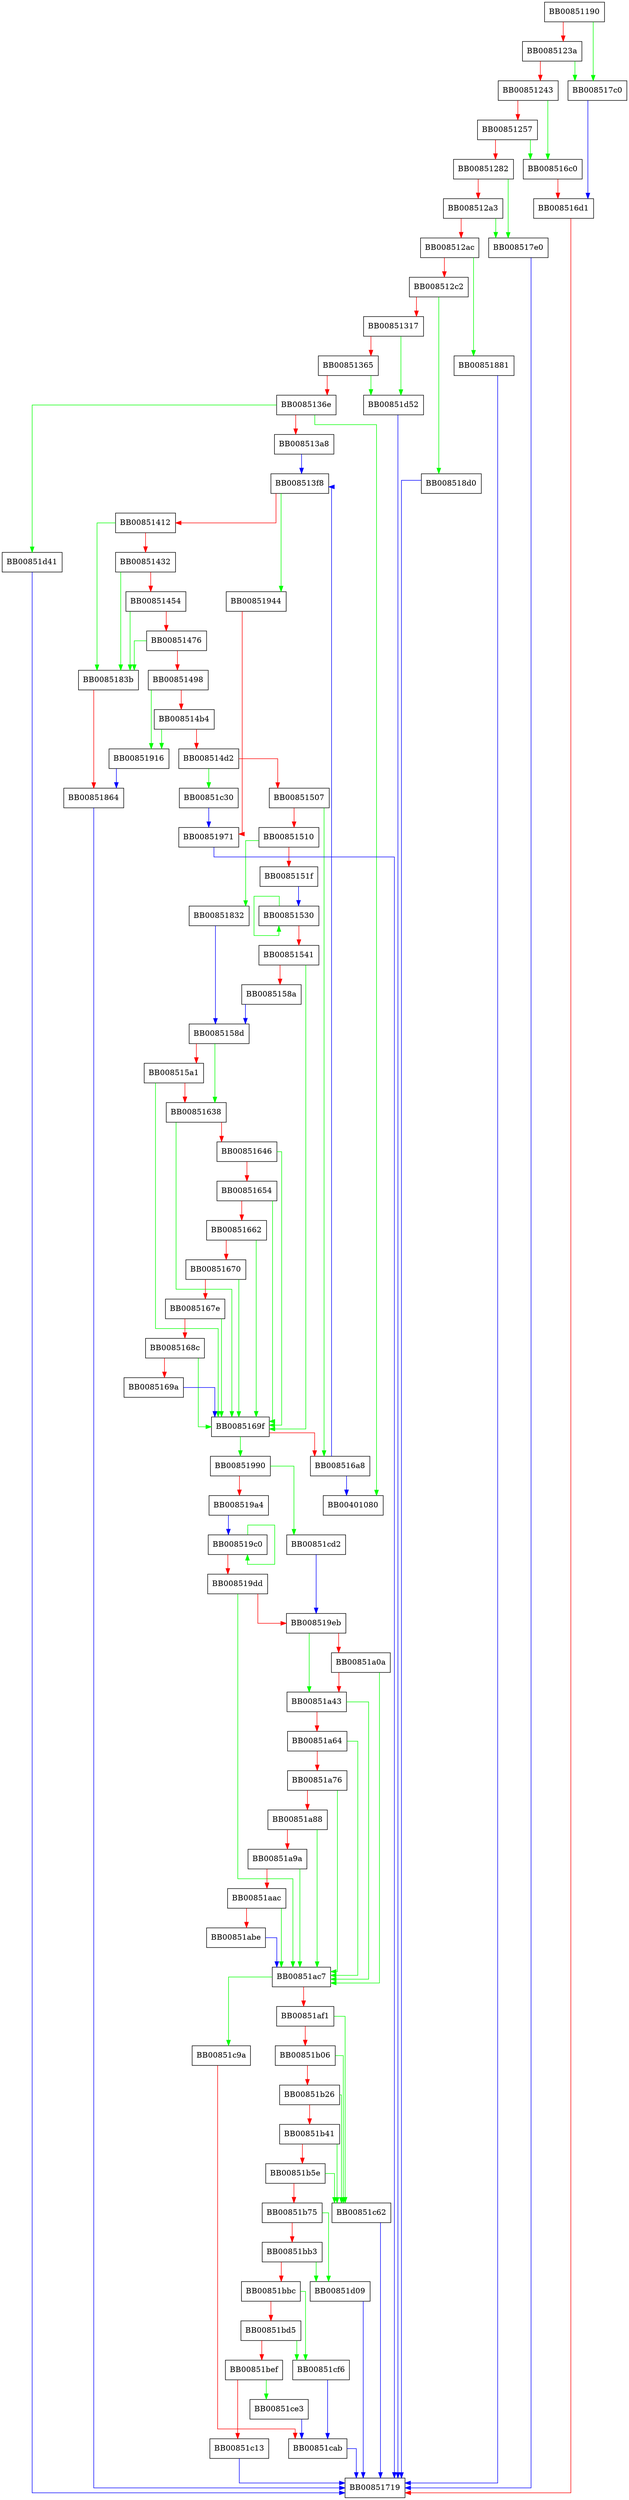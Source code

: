 digraph ossl_sm2_encrypt {
  node [shape="box"];
  graph [splines=ortho];
  BB00851190 -> BB008517c0 [color="green"];
  BB00851190 -> BB0085123a [color="red"];
  BB0085123a -> BB008517c0 [color="green"];
  BB0085123a -> BB00851243 [color="red"];
  BB00851243 -> BB008516c0 [color="green"];
  BB00851243 -> BB00851257 [color="red"];
  BB00851257 -> BB008516c0 [color="green"];
  BB00851257 -> BB00851282 [color="red"];
  BB00851282 -> BB008517e0 [color="green"];
  BB00851282 -> BB008512a3 [color="red"];
  BB008512a3 -> BB008517e0 [color="green"];
  BB008512a3 -> BB008512ac [color="red"];
  BB008512ac -> BB00851881 [color="green"];
  BB008512ac -> BB008512c2 [color="red"];
  BB008512c2 -> BB008518d0 [color="green"];
  BB008512c2 -> BB00851317 [color="red"];
  BB00851317 -> BB00851d52 [color="green"];
  BB00851317 -> BB00851365 [color="red"];
  BB00851365 -> BB00851d52 [color="green"];
  BB00851365 -> BB0085136e [color="red"];
  BB0085136e -> BB00401080 [color="green"];
  BB0085136e -> BB00851d41 [color="green"];
  BB0085136e -> BB008513a8 [color="red"];
  BB008513a8 -> BB008513f8 [color="blue"];
  BB008513f8 -> BB00851944 [color="green"];
  BB008513f8 -> BB00851412 [color="red"];
  BB00851412 -> BB0085183b [color="green"];
  BB00851412 -> BB00851432 [color="red"];
  BB00851432 -> BB0085183b [color="green"];
  BB00851432 -> BB00851454 [color="red"];
  BB00851454 -> BB0085183b [color="green"];
  BB00851454 -> BB00851476 [color="red"];
  BB00851476 -> BB0085183b [color="green"];
  BB00851476 -> BB00851498 [color="red"];
  BB00851498 -> BB00851916 [color="green"];
  BB00851498 -> BB008514b4 [color="red"];
  BB008514b4 -> BB00851916 [color="green"];
  BB008514b4 -> BB008514d2 [color="red"];
  BB008514d2 -> BB00851c30 [color="green"];
  BB008514d2 -> BB00851507 [color="red"];
  BB00851507 -> BB008516a8 [color="green"];
  BB00851507 -> BB00851510 [color="red"];
  BB00851510 -> BB00851832 [color="green"];
  BB00851510 -> BB0085151f [color="red"];
  BB0085151f -> BB00851530 [color="blue"];
  BB00851530 -> BB00851530 [color="green"];
  BB00851530 -> BB00851541 [color="red"];
  BB00851541 -> BB0085169f [color="green"];
  BB00851541 -> BB0085158a [color="red"];
  BB0085158a -> BB0085158d [color="blue"];
  BB0085158d -> BB00851638 [color="green"];
  BB0085158d -> BB008515a1 [color="red"];
  BB008515a1 -> BB0085169f [color="green"];
  BB008515a1 -> BB00851638 [color="red"];
  BB00851638 -> BB0085169f [color="green"];
  BB00851638 -> BB00851646 [color="red"];
  BB00851646 -> BB0085169f [color="green"];
  BB00851646 -> BB00851654 [color="red"];
  BB00851654 -> BB0085169f [color="green"];
  BB00851654 -> BB00851662 [color="red"];
  BB00851662 -> BB0085169f [color="green"];
  BB00851662 -> BB00851670 [color="red"];
  BB00851670 -> BB0085169f [color="green"];
  BB00851670 -> BB0085167e [color="red"];
  BB0085167e -> BB0085169f [color="green"];
  BB0085167e -> BB0085168c [color="red"];
  BB0085168c -> BB0085169f [color="green"];
  BB0085168c -> BB0085169a [color="red"];
  BB0085169a -> BB0085169f [color="blue"];
  BB0085169f -> BB00851990 [color="green"];
  BB0085169f -> BB008516a8 [color="red"];
  BB008516a8 -> BB00401080 [color="blue"];
  BB008516a8 -> BB008513f8 [color="blue"];
  BB008516c0 -> BB008516d1 [color="red"];
  BB008516d1 -> BB00851719 [color="red"];
  BB008517c0 -> BB008516d1 [color="blue"];
  BB008517e0 -> BB00851719 [color="blue"];
  BB00851832 -> BB0085158d [color="blue"];
  BB0085183b -> BB00851864 [color="red"];
  BB00851864 -> BB00851719 [color="blue"];
  BB00851881 -> BB00851719 [color="blue"];
  BB008518d0 -> BB00851719 [color="blue"];
  BB00851916 -> BB00851864 [color="blue"];
  BB00851944 -> BB00851971 [color="red"];
  BB00851971 -> BB00851719 [color="blue"];
  BB00851990 -> BB00851cd2 [color="green"];
  BB00851990 -> BB008519a4 [color="red"];
  BB008519a4 -> BB008519c0 [color="blue"];
  BB008519c0 -> BB008519c0 [color="green"];
  BB008519c0 -> BB008519dd [color="red"];
  BB008519dd -> BB00851ac7 [color="green"];
  BB008519dd -> BB008519eb [color="red"];
  BB008519eb -> BB00851a43 [color="green"];
  BB008519eb -> BB00851a0a [color="red"];
  BB00851a0a -> BB00851ac7 [color="green"];
  BB00851a0a -> BB00851a43 [color="red"];
  BB00851a43 -> BB00851ac7 [color="green"];
  BB00851a43 -> BB00851a64 [color="red"];
  BB00851a64 -> BB00851ac7 [color="green"];
  BB00851a64 -> BB00851a76 [color="red"];
  BB00851a76 -> BB00851ac7 [color="green"];
  BB00851a76 -> BB00851a88 [color="red"];
  BB00851a88 -> BB00851ac7 [color="green"];
  BB00851a88 -> BB00851a9a [color="red"];
  BB00851a9a -> BB00851ac7 [color="green"];
  BB00851a9a -> BB00851aac [color="red"];
  BB00851aac -> BB00851ac7 [color="green"];
  BB00851aac -> BB00851abe [color="red"];
  BB00851abe -> BB00851ac7 [color="blue"];
  BB00851ac7 -> BB00851c9a [color="green"];
  BB00851ac7 -> BB00851af1 [color="red"];
  BB00851af1 -> BB00851c62 [color="green"];
  BB00851af1 -> BB00851b06 [color="red"];
  BB00851b06 -> BB00851c62 [color="green"];
  BB00851b06 -> BB00851b26 [color="red"];
  BB00851b26 -> BB00851c62 [color="green"];
  BB00851b26 -> BB00851b41 [color="red"];
  BB00851b41 -> BB00851c62 [color="green"];
  BB00851b41 -> BB00851b5e [color="red"];
  BB00851b5e -> BB00851c62 [color="green"];
  BB00851b5e -> BB00851b75 [color="red"];
  BB00851b75 -> BB00851d09 [color="green"];
  BB00851b75 -> BB00851bb3 [color="red"];
  BB00851bb3 -> BB00851d09 [color="green"];
  BB00851bb3 -> BB00851bbc [color="red"];
  BB00851bbc -> BB00851cf6 [color="green"];
  BB00851bbc -> BB00851bd5 [color="red"];
  BB00851bd5 -> BB00851cf6 [color="green"];
  BB00851bd5 -> BB00851bef [color="red"];
  BB00851bef -> BB00851ce3 [color="green"];
  BB00851bef -> BB00851c13 [color="red"];
  BB00851c13 -> BB00851719 [color="blue"];
  BB00851c30 -> BB00851971 [color="blue"];
  BB00851c62 -> BB00851719 [color="blue"];
  BB00851c9a -> BB00851cab [color="red"];
  BB00851cab -> BB00851719 [color="blue"];
  BB00851cd2 -> BB008519eb [color="blue"];
  BB00851ce3 -> BB00851cab [color="blue"];
  BB00851cf6 -> BB00851cab [color="blue"];
  BB00851d09 -> BB00851719 [color="blue"];
  BB00851d41 -> BB00851719 [color="blue"];
  BB00851d52 -> BB00851719 [color="blue"];
}